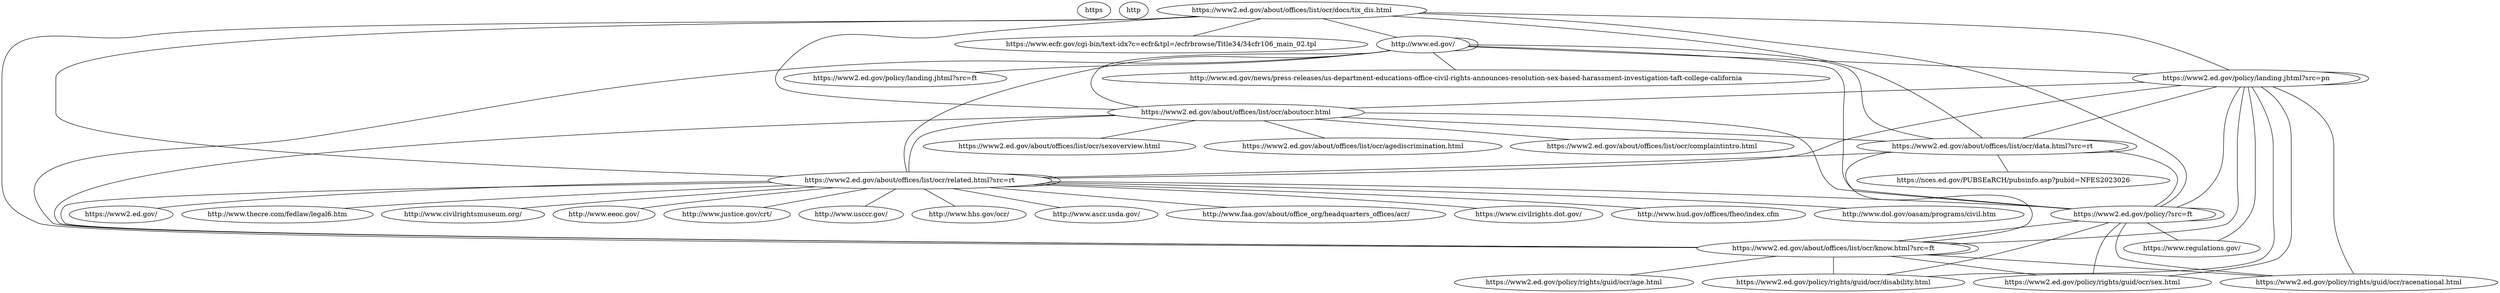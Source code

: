 graph  {
https [child_link="['http://www.ed.gov/', 'https://www2.ed.gov/policy/landing.jhtml?src=pn', 'https://www2.ed.gov/about/offices/list/ocr/aboutocr.html', 'https://www.ecfr.gov/cgi-bin/text-idx?c=ecfr&tpl=/ecfrbrowse/Title34/34cfr106_main_02.tpl', 'https://www2.ed.gov/about/offices/list/ocr/data.html?src=rt', 'https://www2.ed.gov/about/offices/list/ocr/related.html?src=rt', 'https://www2.ed.gov/policy/?src=ft', 'https://www2.ed.gov/about/offices/list/ocr/know.html?src=ft']"];
http [child_link="['http://www.ed.gov/', 'http://www.ed.gov/', 'https://www2.ed.gov/policy/landing.jhtml?src=pn', 'http://www.ed.gov/news/press-releases/us-department-educations-office-civil-rights-announces-resolution-sex-based-harassment-investigation-taft-college-california', 'https://www2.ed.gov/policy/landing.jhtml?src=ft', 'https://www2.ed.gov/about/offices/list/ocr/know.html?src=ft']"];
https [child_link="['http://www.ed.gov/', 'https://www2.ed.gov/policy/landing.jhtml?src=pn', 'https://www2.ed.gov/policy/rights/guid/ocr/disability.html', 'https://www2.ed.gov/policy/rights/guid/ocr/sex.html', 'https://www2.ed.gov/policy/rights/guid/ocr/racenational.html', 'https://www.regulations.gov/', 'https://www2.ed.gov/policy/?src=ft', 'https://www2.ed.gov/about/offices/list/ocr/know.html?src=ft']"];
https [child_link="['http://www.ed.gov/', 'https://www2.ed.gov/policy/landing.jhtml?src=pn', 'https://www2.ed.gov/about/offices/list/ocr/sexoverview.html', 'https://www2.ed.gov/about/offices/list/ocr/agediscrimination.html', 'https://www2.ed.gov/about/offices/list/ocr/complaintintro.html', 'https://www2.ed.gov/about/offices/list/ocr/data.html?src=rt', 'https://www2.ed.gov/about/offices/list/ocr/related.html?src=rt', 'https://www2.ed.gov/policy/?src=ft', 'https://www2.ed.gov/about/offices/list/ocr/know.html?src=ft']"];
https [child_link="[]"];
https [child_link="['http://www.ed.gov/', 'https://www2.ed.gov/policy/landing.jhtml?src=pn', 'https://nces.ed.gov/PUBSEaRCH/pubsinfo.asp?pubid=NFES2023026', 'https://www2.ed.gov/about/offices/list/ocr/data.html?src=rt', 'https://www2.ed.gov/about/offices/list/ocr/related.html?src=rt', 'https://www2.ed.gov/policy/?src=ft', 'https://www2.ed.gov/about/offices/list/ocr/know.html?src=ft']"];
https [child_link="['http://www.ed.gov/', 'https://www2.ed.gov/policy/landing.jhtml?src=pn', 'http://www.eeoc.gov/', 'http://www.justice.gov/crt/', 'http://www.usccr.gov/', 'http://www.hhs.gov/ocr/', 'http://www.ascr.usda.gov/', 'http://www.faa.gov/about/office_org/headquarters_offices/acr/', 'https://www.civilrights.dot.gov/', 'http://www.hud.gov/offices/fheo/index.cfm', 'http://www.dol.gov/oasam/programs/civil.htm', 'https://www2.ed.gov/', 'http://www.thecre.com/fedlaw/legal6.htm', 'http://www.civilrightsmuseum.org/', 'https://www2.ed.gov/about/offices/list/ocr/data.html?src=rt', 'https://www2.ed.gov/about/offices/list/ocr/related.html?src=rt', 'https://www2.ed.gov/policy/?src=ft', 'https://www2.ed.gov/about/offices/list/ocr/know.html?src=ft']"];
https [child_link="['http://www.ed.gov/', 'https://www2.ed.gov/policy/landing.jhtml?src=pn', 'https://www2.ed.gov/policy/rights/guid/ocr/disability.html', 'https://www2.ed.gov/policy/rights/guid/ocr/sex.html', 'https://www2.ed.gov/policy/rights/guid/ocr/racenational.html', 'https://www.regulations.gov/', 'https://www2.ed.gov/policy/?src=ft', 'https://www2.ed.gov/about/offices/list/ocr/know.html?src=ft']"];
https [child_link="['http://www.ed.gov/', 'https://www2.ed.gov/policy/landing.jhtml?src=pn', 'https://www2.ed.gov/policy/rights/guid/ocr/sex.html', 'https://www2.ed.gov/policy/rights/guid/ocr/racenational.html', 'https://www2.ed.gov/policy/rights/guid/ocr/age.html', 'https://www2.ed.gov/policy/rights/guid/ocr/disability.html', 'https://www2.ed.gov/about/offices/list/ocr/data.html?src=rt', 'https://www2.ed.gov/about/offices/list/ocr/related.html?src=rt', 'https://www2.ed.gov/policy/?src=ft', 'https://www2.ed.gov/about/offices/list/ocr/know.html?src=ft']"];
http [child_link="['http://www.ed.gov/', 'http://www.ed.gov/', 'https://www2.ed.gov/policy/landing.jhtml?src=pn', 'https://lnks.gd/l/eyJhbGciOiJIUzI1NiJ9.eyJidWxsZXRpbl9saW5rX2lkIjoxMDMsInVyaSI6ImJwMjpjbGljayIsInVybCI6Imh0dHBzOi8vd3d3Mi5lZC5nb3YvYWJvdXQvb2ZmaWNlcy9saXN0L29jci9pbmRleC5odG1sP3V0bV9jb250ZW50PSZ1dG1fbWVkaXVtPWVtYWlsJnV0bV9uYW1lPSZ1dG1fc291cmNlPWdvdmRlbGl2ZXJ5JnV0bV90ZXJtPSIsImJ1bGxldGluX2lkIjoiMjAyMzEwMTkuODQzMjg2OTEifQ.4bb-3UjfkrLaoDLIuH5eQ6WjUzlMbECmVQZSJpVJJWQ/s/78078728/br/228622950129-l', 'https://www2.ed.gov/policy/landing.jhtml?src=ft', 'https://www2.ed.gov/about/offices/list/ocr/know.html?src=ft']"];
https [child_link="['http://www.ed.gov/', 'https://www2.ed.gov/policy/landing.jhtml?src=pn', 'https://www2.ed.gov/policy/rights/guid/ocr/disability.html', 'https://www2.ed.gov/policy/rights/guid/ocr/sex.html', 'https://www2.ed.gov/policy/rights/guid/ocr/racenational.html', 'https://www.regulations.gov/', 'https://www2.ed.gov/policy/?src=ft', 'https://www2.ed.gov/about/offices/list/ocr/know.html?src=ft']"];
https [child_link="['http://www.ed.gov/', 'https://www2.ed.gov/policy/landing.jhtml?src=pn', 'https://www2.ed.gov/about/offices/list/ocr/qa-disability.html', 'https://www2.ed.gov/about/offices/list/ocr/disabilityresources.html', 'https://www2.ed.gov/policy/?src=ft', 'https://www2.ed.gov/about/offices/list/ocr/know.html?src=ft']"];
https [child_link="['http://www.ed.gov/', 'https://www2.ed.gov/policy/landing.jhtml?src=pn', 'https://www2.ed.gov/about/offices/list/ocr/qa-sex.html', 'https://www2.ed.gov/policy/rights/reg/ocr/edlite-34cfr106.html', 'https://www2.ed.gov/policy/rights/guid/ocr/title-ix-coordinators.html', 'https://www2.ed.gov/about/offices/list/ocr/sexharassresources.html', 'https://www2.ed.gov/policy/?src=ft', 'https://www2.ed.gov/about/offices/list/ocr/know.html?src=ft']"];
https [child_link="['http://www.ed.gov/', 'https://www2.ed.gov/policy/landing.jhtml?src=pn', 'https://www2.ed.gov/about/offices/list/ocr/qa-race.html', 'https://www2.ed.gov/policy/rights/reg/ocr/edlite-34cfr100.html', 'https://www2.ed.gov/policy/?src=ft', 'https://www2.ed.gov/about/offices/list/ocr/know.html?src=ft']"];
https [child_link="[]"];
https [child_link="['http://www.ed.gov/', 'https://www2.ed.gov/policy/landing.jhtml?src=pn', 'http://www.eeoc.gov/', 'http://uscode.house.gov/view.xhtml?req=20+USC+1681%3A+Sex&f=treesort&fq=true&num=10&hl=true&edition=prelim&granuleId=USC-prelim-title20-section1681', 'https://www.ecfr.gov/current/title-34/subtitle-B/chapter-I/part-106', 'https://www2.ed.gov/policy/rights/reg/ocr/edlite-34cfr106.html', 'https://www2.ed.gov/about/offices/list/ocr/docs/202108-titleix-VRLC.pdf', 'https://www2.ed.gov/about/offices/list/ocr/data.html?src=rt', 'https://www2.ed.gov/about/offices/list/ocr/related.html?src=rt', 'https://www2.ed.gov/policy/?src=ft', 'https://www2.ed.gov/about/offices/list/ocr/know.html?src=ft']"];
https [child_link="['http://www.ed.gov/', 'https://www2.ed.gov/policy/landing.jhtml?src=pn', 'http://www.eeoc.gov', 'https://www2.ed.gov/about/offices/list/ocr/data.html?src=rt', 'https://www2.ed.gov/about/offices/list/ocr/related.html?src=rt', 'https://www2.ed.gov/policy/?src=ft', 'https://www2.ed.gov/about/offices/list/ocr/know.html?src=ft']"];
https [child_link="['http://www.ed.gov/', 'https://www2.ed.gov/policy/landing.jhtml?src=pn', 'https://www2.ed.gov/about/offices/list/ocr/data.html?src=rt', 'https://www2.ed.gov/about/offices/list/ocr/related.html?src=rt', 'https://www2.ed.gov/policy/?src=ft', 'https://www2.ed.gov/about/offices/list/ocr/know.html?src=ft']"];
https [child_link="['https://nces.ed.gov/whatsnew/commissioner/index.asp', 'http://www.ed.gov/']"];
http [child_link="['http://www.eeoc.gov/', 'http://www.eeoc.gov/commission', 'http://www.eeoc.gov/commission-votes', 'http://www.eeoc.gov/meetings', 'http://www.eeoc.gov/laws-guidance', 'http://www.eeoc.gov/discrimination-type', 'http://www.eeoc.gov/commissioner-charges-and-directed-investigations', 'http://www.eeoc.gov/office-equal-opportunity', 'http://www.eeoc.gov/filing-lawsuit', 'http://www.eeoc.gov/national-origin-discrimination', 'http://www.eeoc.gov/pregnancy-discrimination', 'http://www.eeoc.gov/racecolor-discrimination', 'http://www.eeoc.gov/religious-discrimination', 'http://www.eeoc.gov/sex-based-discrimination', 'http://www.eeoc.gov/sexual-harassment', 'http://www.eeoc.gov/sexual-orientation-and-gender-identity-sogi-discrimination', 'http://www.eeoc.gov/commissioner-charges-and-directed-investigations', 'http://www.eeoc.gov/sex-based-discrimination', 'http://www.eeoc.gov/sexual-harassment', 'http://www.eeoc.gov/sexual-orientation-and-gender-identity-sogi-discrimination', 'http://www.eeoc.gov/poster', 'http://www.eeoc.gov/laws-guidance', 'http://www.eeoc.gov/discrimination-type', 'http://www.eeoc.gov/newsroom/dollar-general-pay-1-million-settle-eeoc-disability-and-gina-lawsuit', 'http://www.eeoc.gov/newsroom/title-loan-companies-pay-60000-settle-eeoc-racial-harassment-and-disability-discrimination', 'http://www.eeoc.gov/newsroom/eeoc-sues-wheeler-trucking-race-and-religious-discrimination-retaliation', 'http://www.eeoc.gov/newsroom/landrys-restaurant-chain-subsidiary-pays-25000-resolve-religious-discrimination-suit', 'http://www.eeoc.gov/what-you-should-know-about-covid-19-and-ada-rehabilitation-act-and-other-eeo-laws', 'http://www.eeoc.gov/how-file-charge-employment-discrimination', 'http://www.eeoc.gov/employees', 'http://www.eeoc.gov/employers', 'http://www.eeoc.gov/overview-federal-sector-eeo-complaint-process', 'http://www.eeoc.gov/federal-sector', 'http://www.eeoc.gov/commission', 'http://www.eeoc.gov/meetings-commission']"];
http [child_link="['http://www.justice.gov/', 'http://www.justice.gov/crt/meet-assistant-attorney-general', 'http://www.justice.gov/crt/freedom-information-act-0', 'https://www.justice.gov/opa/pr/justice-department-monitor-compliance-federal-voting-rights-laws-alaska-jurisdictions-0', 'http://www.justice.gov/opa/pr/justice-department-secures-agreement-requiring-new-york-village-end-discrimination-against', 'http://www.justice.gov/opa/pr/justice-department-secures-agreement-architects-and-builders-hawaii-apartment-complexes', 'http://www.justice.gov/crt/page/file/1581661/dl', 'http://www.justice.gov/reproductive-rights', 'http://www.justice.gov/file/1517936/dl', 'http://www.servicemembers.gov/', 'http://www.justice.gov/crt/sexual-harassment-housing-initiative']"];
http [child_link="['http://www.usccr.gov/', 'http://www.usccr.gov/about/commissioners', 'http://www.usccr.gov/meetings/commission-meetings', 'http://www.usccr.gov/news/commission-news', 'http://www.usccr.gov/reports/civil-rights-complaints', 'http://www.usccr.gov/news/2023/us-commission-civil-rights-releases-report-federal-response-anti-asian-racism-united', 'http://www.usccr.gov/news/2023/u-s-commission-civil-rights-release-report-federal-response-anti-asian-racism-united', 'http://www.usccr.gov/news/2023/florida-advisory-committee-releases-report-voting-rights-florida-following-recent', 'http://www.usccr.gov/news/2023/north-carolina-advisory-committee-releases-report-civil-rights-and-equity-legal-financial', 'http://www.usccr.gov/meetings/2023/10-20-commission-business-meeting', 'http://www.usccr.gov/reports/2023/voting-rights-florida-following-recent-amendments-election-code', 'http://www.usccr.gov/reports/2023/civil-rights-and-equity-legal-financial-obligations-north-carolina', 'http://www.usccr.gov/reports/2023/voting-rights-and-access-south-dakota']"];
http [child_link="['http://www.hhs.gov/regulations/index.html', 'http://www.hhs.gov/civil-rights/index.html', 'http://www.hhs.gov/civil-rights/index.html', 'http://www.hhs.gov/civil-rights/for-individuals/nondiscrimination/index.html']"];
http [child_link="['http://www.ascr.usda.gov/', 'http://www.ascr.usda.gov/oascr/title-ix', 'http://www.ascr.usda.gov/oascr/filing-program-discrimination-complaint-usda-customer', 'http://www.ascr.usda.gov/oascr/eec', 'http://www.ascr.usda.gov/non-discrimination-statement', 'http://www.ascr.usda.gov/']"];
http [child_link="['https://www.faa.gov/pilots/rights/', 'http://www.faa.gov/about/office_org/headquarters_offices/acr', 'http://www.faa.gov/about/office_org/headquarters_offices/acr', 'http://www.faa.gov/about/office_org/headquarters_offices/acr/policy_law_regulation', 'http://www.faa.gov/about/office_org/headquarters_offices/acr', 'http://www.faa.gov/about/office_org/headquarters_offices/acr/airport-civil-rights-policy-and-compliance', 'http://www.faa.gov/about/office_org/headquarters_offices/acr/airport-nondiscrimination-compliance-title-vi-lep-ej', 'http://www.faa.gov/about/office_org/headquarters_offices/acr/external-discrimination-complaints', 'http://www.faa.gov/about/office_org/headquarters_offices/acr/bus_ent_program/contact', 'http://www.faa.gov/about/office_org/headquarters_offices/acr/eeo_training/airport_civil_rights_training_conference', 'https://www.youtube.com/playlist?list=PL5vHkqHi51DTD879xQmXiHXnNyXFSDAdv', 'https://www.civilrights.dot.gov/']"];
https [child_link="['https://www.civilrights.dot.gov/bipartisan-infrastructure-law', 'https://www.civilrights.dot.gov/civil-rights', 'https://www.civilrights.dot.gov/civil-rights', 'https://www.civilrights.dot.gov/civil-rights/civil-rights-awareness-enforcement', 'https://www.civilrights.dot.gov/civil-rights/training-preparedness/civil-rights-learning-center-clc', 'https://www.civilrights.dot.gov/civil-rights/complaint-resolution/complaint-process', 'https://www.civilrights.dot.gov/civil-rights/civil-rights-library/forms', 'https://www.civilrights.dot.gov/civil-rights/civil-rights-library/civil-rights-library', 'https://www.transportation.gov/civil-rights/civil-rights-learning-center/2018-civil-rights-virtual-symposium', 'https://www.civilrights.dot.gov/civil-rights/disadvantaged-business-enterprise/dbe-laws-policy-and-guidance', 'https://www.civilrights.dot.gov/civil-rights/about-docr', 'https://www.civilrights.dot.gov/civil-rights/complaint-resolution/complaint-process', 'https://www.eeoc.gov/wysk/message-eeoc-chair-janet-dhillon-national-origin-and-race-discrimination-during-covid-19', 'https://www.civilrights.dot.gov/bipartisan-infrastructure-law']"];
http [child_link="['http://www.hud.gov/states/delaware', 'http://www.hud.gov/topics/housing_discrimination', 'http://www.hud.gov/states/delaware', 'http://www.hud.gov/topics/housing_discrimination', 'http://www.hud.gov/states/delaware', 'http://www.hud.gov/topics/housing_discrimination', 'http://www.hud.gov/states/delaware', 'http://www.hud.gov/topics/housing_discrimination', 'http://www.hud.gov/states/delaware', 'http://www.hud.gov/topics/housing_discrimination', 'http://www.hud.gov/states/delaware', 'http://www.hud.gov/topics/housing_discrimination']"];
http [child_link="['https://www.dol.gov/']"];
https [child_link="['https://www2.ed.gov/', 'https://www2.ed.gov/', 'https://www2.ed.gov/policy/landing.jhtml?src=pn', 'https://www2.ed.gov/news/press-releases/us-department-educations-office-civil-rights-announces-resolution-sex-based-harassment-investigation-taft-college-california', 'https://www2.ed.gov/policy/landing.jhtml?src=ft', 'https://www2.ed.gov/about/offices/list/ocr/know.html?src=ft']"];
http [child_link="['https://www.uhuh.com/laws/eo13107.htm', 'https://www.eeoc.gov/policy/index.html', 'https://www.usdoj.gov/crt/crt-home.html', 'https://www.usccr.gov/index.html', 'https://www.eeoc.gov/', 'https://www.thecre.com/fedlaw/default.htm']"];
http [child_link="['http://www.civilrightsmuseum.org/board-meetings-by-laws', 'http://www.civilrightsmuseum.org/rock-for-human-rights', 'http://www.civilrightsmuseum.org/news']"];
https [child_link="['http://www.ed.gov/', 'https://www2.ed.gov/policy/landing.jhtml?src=pn', 'https://www2.ed.gov/policy/landing.jhtml?src=ln', 'https://www2.ed.gov/policy/rights/reg/ocr/edlite-34cfr110.html', 'https://www2.ed.gov/policy/?src=ft', 'https://www2.ed.gov/about/offices/list/ocr/know.html?src=ft']"];
"https://www2.ed.gov/about/offices/list/ocr/docs/tix_dis.html" -- "http://www.ed.gov/";
"https://www2.ed.gov/about/offices/list/ocr/docs/tix_dis.html" -- "https://www2.ed.gov/policy/landing.jhtml?src=pn";
"https://www2.ed.gov/about/offices/list/ocr/docs/tix_dis.html" -- "https://www2.ed.gov/about/offices/list/ocr/aboutocr.html";
"https://www2.ed.gov/about/offices/list/ocr/docs/tix_dis.html" -- "https://www.ecfr.gov/cgi-bin/text-idx?c=ecfr&tpl=/ecfrbrowse/Title34/34cfr106_main_02.tpl";
"https://www2.ed.gov/about/offices/list/ocr/docs/tix_dis.html" -- "https://www2.ed.gov/about/offices/list/ocr/data.html?src=rt";
"https://www2.ed.gov/about/offices/list/ocr/docs/tix_dis.html" -- "https://www2.ed.gov/about/offices/list/ocr/related.html?src=rt";
"https://www2.ed.gov/about/offices/list/ocr/docs/tix_dis.html" -- "https://www2.ed.gov/policy/?src=ft";
"https://www2.ed.gov/about/offices/list/ocr/docs/tix_dis.html" -- "https://www2.ed.gov/about/offices/list/ocr/know.html?src=ft";
"http://www.ed.gov/" -- "http://www.ed.gov/";
"http://www.ed.gov/" -- "https://www2.ed.gov/policy/landing.jhtml?src=pn";
"http://www.ed.gov/" -- "http://www.ed.gov/news/press-releases/us-department-educations-office-civil-rights-announces-resolution-sex-based-harassment-investigation-taft-college-california";
"http://www.ed.gov/" -- "https://www2.ed.gov/policy/landing.jhtml?src=ft";
"http://www.ed.gov/" -- "https://www2.ed.gov/about/offices/list/ocr/know.html?src=ft";
"http://www.ed.gov/" -- "https://www2.ed.gov/about/offices/list/ocr/aboutocr.html";
"http://www.ed.gov/" -- "https://www2.ed.gov/about/offices/list/ocr/data.html?src=rt";
"http://www.ed.gov/" -- "https://www2.ed.gov/about/offices/list/ocr/related.html?src=rt";
"http://www.ed.gov/" -- "https://www2.ed.gov/policy/?src=ft";
"https://www2.ed.gov/policy/landing.jhtml?src=pn" -- "https://www2.ed.gov/policy/landing.jhtml?src=pn";
"https://www2.ed.gov/policy/landing.jhtml?src=pn" -- "https://www2.ed.gov/policy/rights/guid/ocr/disability.html";
"https://www2.ed.gov/policy/landing.jhtml?src=pn" -- "https://www2.ed.gov/policy/rights/guid/ocr/sex.html";
"https://www2.ed.gov/policy/landing.jhtml?src=pn" -- "https://www2.ed.gov/policy/rights/guid/ocr/racenational.html";
"https://www2.ed.gov/policy/landing.jhtml?src=pn" -- "https://www.regulations.gov/";
"https://www2.ed.gov/policy/landing.jhtml?src=pn" -- "https://www2.ed.gov/policy/?src=ft";
"https://www2.ed.gov/policy/landing.jhtml?src=pn" -- "https://www2.ed.gov/about/offices/list/ocr/know.html?src=ft";
"https://www2.ed.gov/policy/landing.jhtml?src=pn" -- "https://www2.ed.gov/about/offices/list/ocr/aboutocr.html";
"https://www2.ed.gov/policy/landing.jhtml?src=pn" -- "https://www2.ed.gov/about/offices/list/ocr/data.html?src=rt";
"https://www2.ed.gov/policy/landing.jhtml?src=pn" -- "https://www2.ed.gov/about/offices/list/ocr/related.html?src=rt";
"https://www2.ed.gov/about/offices/list/ocr/aboutocr.html" -- "https://www2.ed.gov/about/offices/list/ocr/sexoverview.html";
"https://www2.ed.gov/about/offices/list/ocr/aboutocr.html" -- "https://www2.ed.gov/about/offices/list/ocr/agediscrimination.html";
"https://www2.ed.gov/about/offices/list/ocr/aboutocr.html" -- "https://www2.ed.gov/about/offices/list/ocr/complaintintro.html";
"https://www2.ed.gov/about/offices/list/ocr/aboutocr.html" -- "https://www2.ed.gov/about/offices/list/ocr/data.html?src=rt";
"https://www2.ed.gov/about/offices/list/ocr/aboutocr.html" -- "https://www2.ed.gov/about/offices/list/ocr/related.html?src=rt";
"https://www2.ed.gov/about/offices/list/ocr/aboutocr.html" -- "https://www2.ed.gov/policy/?src=ft";
"https://www2.ed.gov/about/offices/list/ocr/aboutocr.html" -- "https://www2.ed.gov/about/offices/list/ocr/know.html?src=ft";
"https://www2.ed.gov/about/offices/list/ocr/data.html?src=rt" -- "https://nces.ed.gov/PUBSEaRCH/pubsinfo.asp?pubid=NFES2023026";
"https://www2.ed.gov/about/offices/list/ocr/data.html?src=rt" -- "https://www2.ed.gov/about/offices/list/ocr/data.html?src=rt";
"https://www2.ed.gov/about/offices/list/ocr/data.html?src=rt" -- "https://www2.ed.gov/about/offices/list/ocr/related.html?src=rt";
"https://www2.ed.gov/about/offices/list/ocr/data.html?src=rt" -- "https://www2.ed.gov/policy/?src=ft";
"https://www2.ed.gov/about/offices/list/ocr/data.html?src=rt" -- "https://www2.ed.gov/about/offices/list/ocr/know.html?src=ft";
"https://www2.ed.gov/about/offices/list/ocr/related.html?src=rt" -- "http://www.eeoc.gov/";
"https://www2.ed.gov/about/offices/list/ocr/related.html?src=rt" -- "http://www.justice.gov/crt/";
"https://www2.ed.gov/about/offices/list/ocr/related.html?src=rt" -- "http://www.usccr.gov/";
"https://www2.ed.gov/about/offices/list/ocr/related.html?src=rt" -- "http://www.hhs.gov/ocr/";
"https://www2.ed.gov/about/offices/list/ocr/related.html?src=rt" -- "http://www.ascr.usda.gov/";
"https://www2.ed.gov/about/offices/list/ocr/related.html?src=rt" -- "http://www.faa.gov/about/office_org/headquarters_offices/acr/";
"https://www2.ed.gov/about/offices/list/ocr/related.html?src=rt" -- "https://www.civilrights.dot.gov/";
"https://www2.ed.gov/about/offices/list/ocr/related.html?src=rt" -- "http://www.hud.gov/offices/fheo/index.cfm";
"https://www2.ed.gov/about/offices/list/ocr/related.html?src=rt" -- "http://www.dol.gov/oasam/programs/civil.htm";
"https://www2.ed.gov/about/offices/list/ocr/related.html?src=rt" -- "https://www2.ed.gov/";
"https://www2.ed.gov/about/offices/list/ocr/related.html?src=rt" -- "http://www.thecre.com/fedlaw/legal6.htm";
"https://www2.ed.gov/about/offices/list/ocr/related.html?src=rt" -- "http://www.civilrightsmuseum.org/";
"https://www2.ed.gov/about/offices/list/ocr/related.html?src=rt" -- "https://www2.ed.gov/about/offices/list/ocr/related.html?src=rt";
"https://www2.ed.gov/about/offices/list/ocr/related.html?src=rt" -- "https://www2.ed.gov/policy/?src=ft";
"https://www2.ed.gov/about/offices/list/ocr/related.html?src=rt" -- "https://www2.ed.gov/about/offices/list/ocr/know.html?src=ft";
"https://www2.ed.gov/policy/?src=ft" -- "https://www2.ed.gov/policy/rights/guid/ocr/disability.html";
"https://www2.ed.gov/policy/?src=ft" -- "https://www2.ed.gov/policy/rights/guid/ocr/sex.html";
"https://www2.ed.gov/policy/?src=ft" -- "https://www2.ed.gov/policy/rights/guid/ocr/racenational.html";
"https://www2.ed.gov/policy/?src=ft" -- "https://www.regulations.gov/";
"https://www2.ed.gov/policy/?src=ft" -- "https://www2.ed.gov/policy/?src=ft";
"https://www2.ed.gov/policy/?src=ft" -- "https://www2.ed.gov/about/offices/list/ocr/know.html?src=ft";
"https://www2.ed.gov/about/offices/list/ocr/know.html?src=ft" -- "https://www2.ed.gov/policy/rights/guid/ocr/sex.html";
"https://www2.ed.gov/about/offices/list/ocr/know.html?src=ft" -- "https://www2.ed.gov/policy/rights/guid/ocr/racenational.html";
"https://www2.ed.gov/about/offices/list/ocr/know.html?src=ft" -- "https://www2.ed.gov/policy/rights/guid/ocr/age.html";
"https://www2.ed.gov/about/offices/list/ocr/know.html?src=ft" -- "https://www2.ed.gov/policy/rights/guid/ocr/disability.html";
"https://www2.ed.gov/about/offices/list/ocr/know.html?src=ft" -- "https://www2.ed.gov/about/offices/list/ocr/know.html?src=ft";
}

